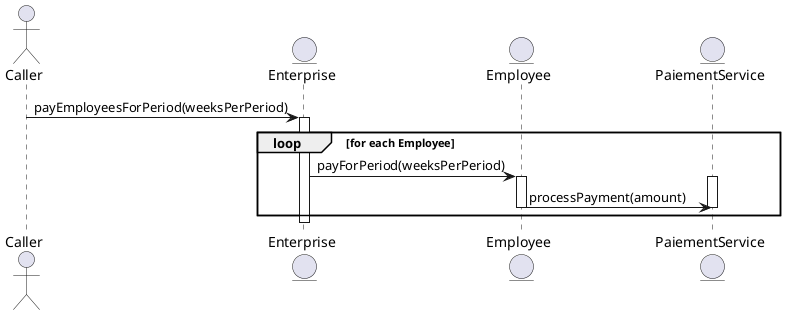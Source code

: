 @startuml
actor Caller
entity "Enterprise" as Enterprise
entity "Employee" as Employee
entity "PaiementService" as PaiementService

Caller -> Enterprise: payEmployeesForPeriod(weeksPerPeriod)
activate Enterprise
loop for each Employee
    Enterprise -> Employee: payForPeriod(weeksPerPeriod)
    activate Employee
    activate PaiementService
    Employee -> PaiementService: processPayment(amount)
    deactivate PaiementService
    deactivate Employee

end
deactivate Enterprise
@enduml